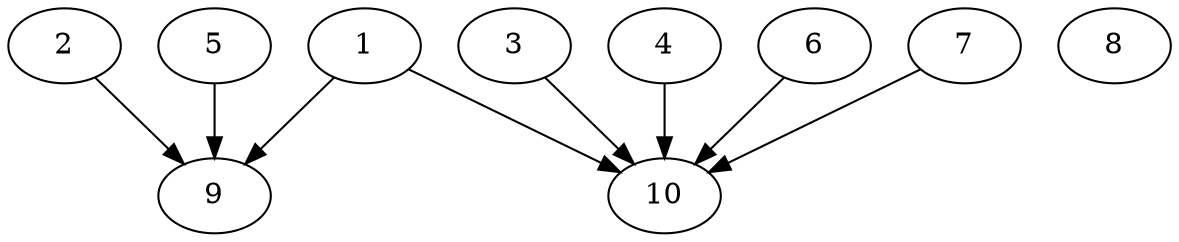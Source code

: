 // DAG automatically generated by daggen at Thu Oct  3 13:58:04 2019
// ./daggen --dot -n 10 --ccr 0.3 --fat 0.9 --regular 0.7 --density 0.6 --mindata 5242880 --maxdata 52428800 
digraph G {
  1 [size="169123840", alpha="0.17", expect_size="50737152"] 
  1 -> 9 [size ="50737152"]
  1 -> 10 [size ="50737152"]
  2 [size="168389973", alpha="0.01", expect_size="50516992"] 
  2 -> 9 [size ="50516992"]
  3 [size="104977067", alpha="0.06", expect_size="31493120"] 
  3 -> 10 [size ="31493120"]
  4 [size="68741120", alpha="0.05", expect_size="20622336"] 
  4 -> 10 [size ="20622336"]
  5 [size="62064640", alpha="0.18", expect_size="18619392"] 
  5 -> 9 [size ="18619392"]
  6 [size="114186240", alpha="0.19", expect_size="34255872"] 
  6 -> 10 [size ="34255872"]
  7 [size="37120000", alpha="0.06", expect_size="11136000"] 
  7 -> 10 [size ="11136000"]
  8 [size="46622720", alpha="0.17", expect_size="13986816"] 
  9 [size="112523947", alpha="0.11", expect_size="33757184"] 
  10 [size="111462400", alpha="0.10", expect_size="33438720"] 
}
